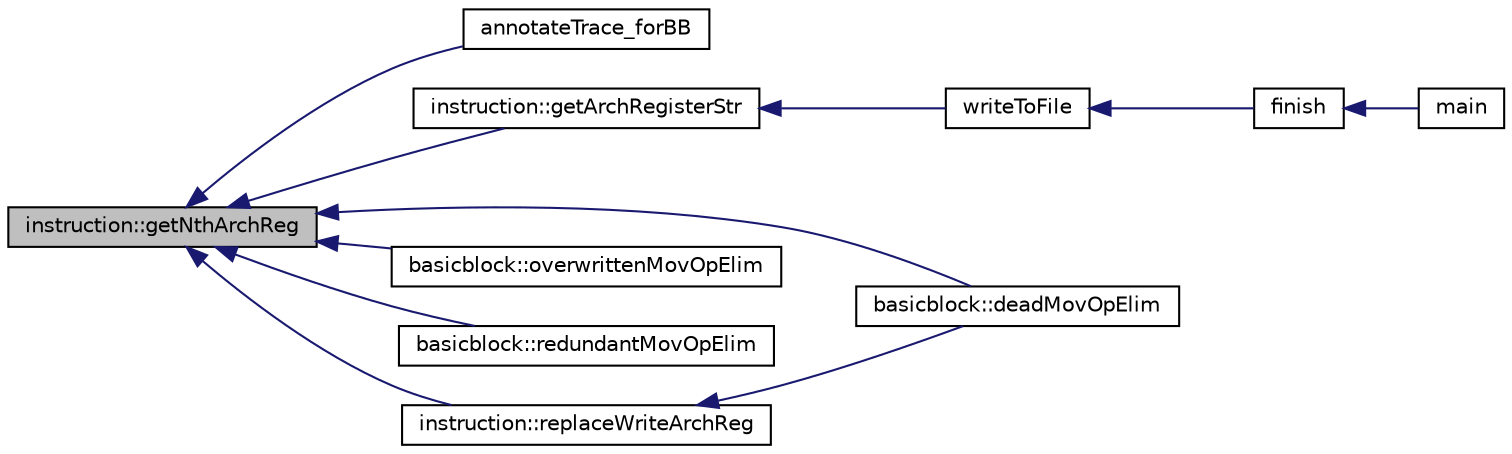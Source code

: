 digraph G
{
  edge [fontname="Helvetica",fontsize="10",labelfontname="Helvetica",labelfontsize="10"];
  node [fontname="Helvetica",fontsize="10",shape=record];
  rankdir=LR;
  Node1 [label="instruction::getNthArchReg",height=0.2,width=0.4,color="black", fillcolor="grey75", style="filled" fontcolor="black"];
  Node1 -> Node2 [dir=back,color="midnightblue",fontsize="10",style="solid"];
  Node2 [label="annotateTrace_forBB",height=0.2,width=0.4,color="black", fillcolor="white", style="filled",URL="$annotateTrace_8h.html#a1359aaee4cb6eba6fd6406cbc1f30773"];
  Node1 -> Node3 [dir=back,color="midnightblue",fontsize="10",style="solid"];
  Node3 [label="basicblock::deadMovOpElim",height=0.2,width=0.4,color="black", fillcolor="white", style="filled",URL="$classbasicblock.html#ad5edb15079fcd7c2dd0e7e78185d9826"];
  Node1 -> Node4 [dir=back,color="midnightblue",fontsize="10",style="solid"];
  Node4 [label="instruction::getArchRegisterStr",height=0.2,width=0.4,color="black", fillcolor="white", style="filled",URL="$classinstruction.html#a4cbd72801622336cca5bf1061f3cda6a"];
  Node4 -> Node5 [dir=back,color="midnightblue",fontsize="10",style="solid"];
  Node5 [label="writeToFile",height=0.2,width=0.4,color="black", fillcolor="white", style="filled",URL="$logGen_8h.html#a111c3cfd4c45c7ead9955dc4b71a1c12"];
  Node5 -> Node6 [dir=back,color="midnightblue",fontsize="10",style="solid"];
  Node6 [label="finish",height=0.2,width=0.4,color="black", fillcolor="white", style="filled",URL="$main_8cpp.html#a95cf23fdc260a92c373256cf79d940f2"];
  Node6 -> Node7 [dir=back,color="midnightblue",fontsize="10",style="solid"];
  Node7 [label="main",height=0.2,width=0.4,color="black", fillcolor="white", style="filled",URL="$main_8cpp.html#a0ddf1224851353fc92bfbff6f499fa97"];
  Node1 -> Node8 [dir=back,color="midnightblue",fontsize="10",style="solid"];
  Node8 [label="basicblock::overwrittenMovOpElim",height=0.2,width=0.4,color="black", fillcolor="white", style="filled",URL="$classbasicblock.html#a91953b5e5abf82c6623ca043b2424336"];
  Node1 -> Node9 [dir=back,color="midnightblue",fontsize="10",style="solid"];
  Node9 [label="basicblock::redundantMovOpElim",height=0.2,width=0.4,color="black", fillcolor="white", style="filled",URL="$classbasicblock.html#ae97e01492662bce4919253c165c674bd"];
  Node1 -> Node10 [dir=back,color="midnightblue",fontsize="10",style="solid"];
  Node10 [label="instruction::replaceWriteArchReg",height=0.2,width=0.4,color="black", fillcolor="white", style="filled",URL="$classinstruction.html#aa52dbeed6a59d58a132a885cfabc70fb"];
  Node10 -> Node3 [dir=back,color="midnightblue",fontsize="10",style="solid"];
}
